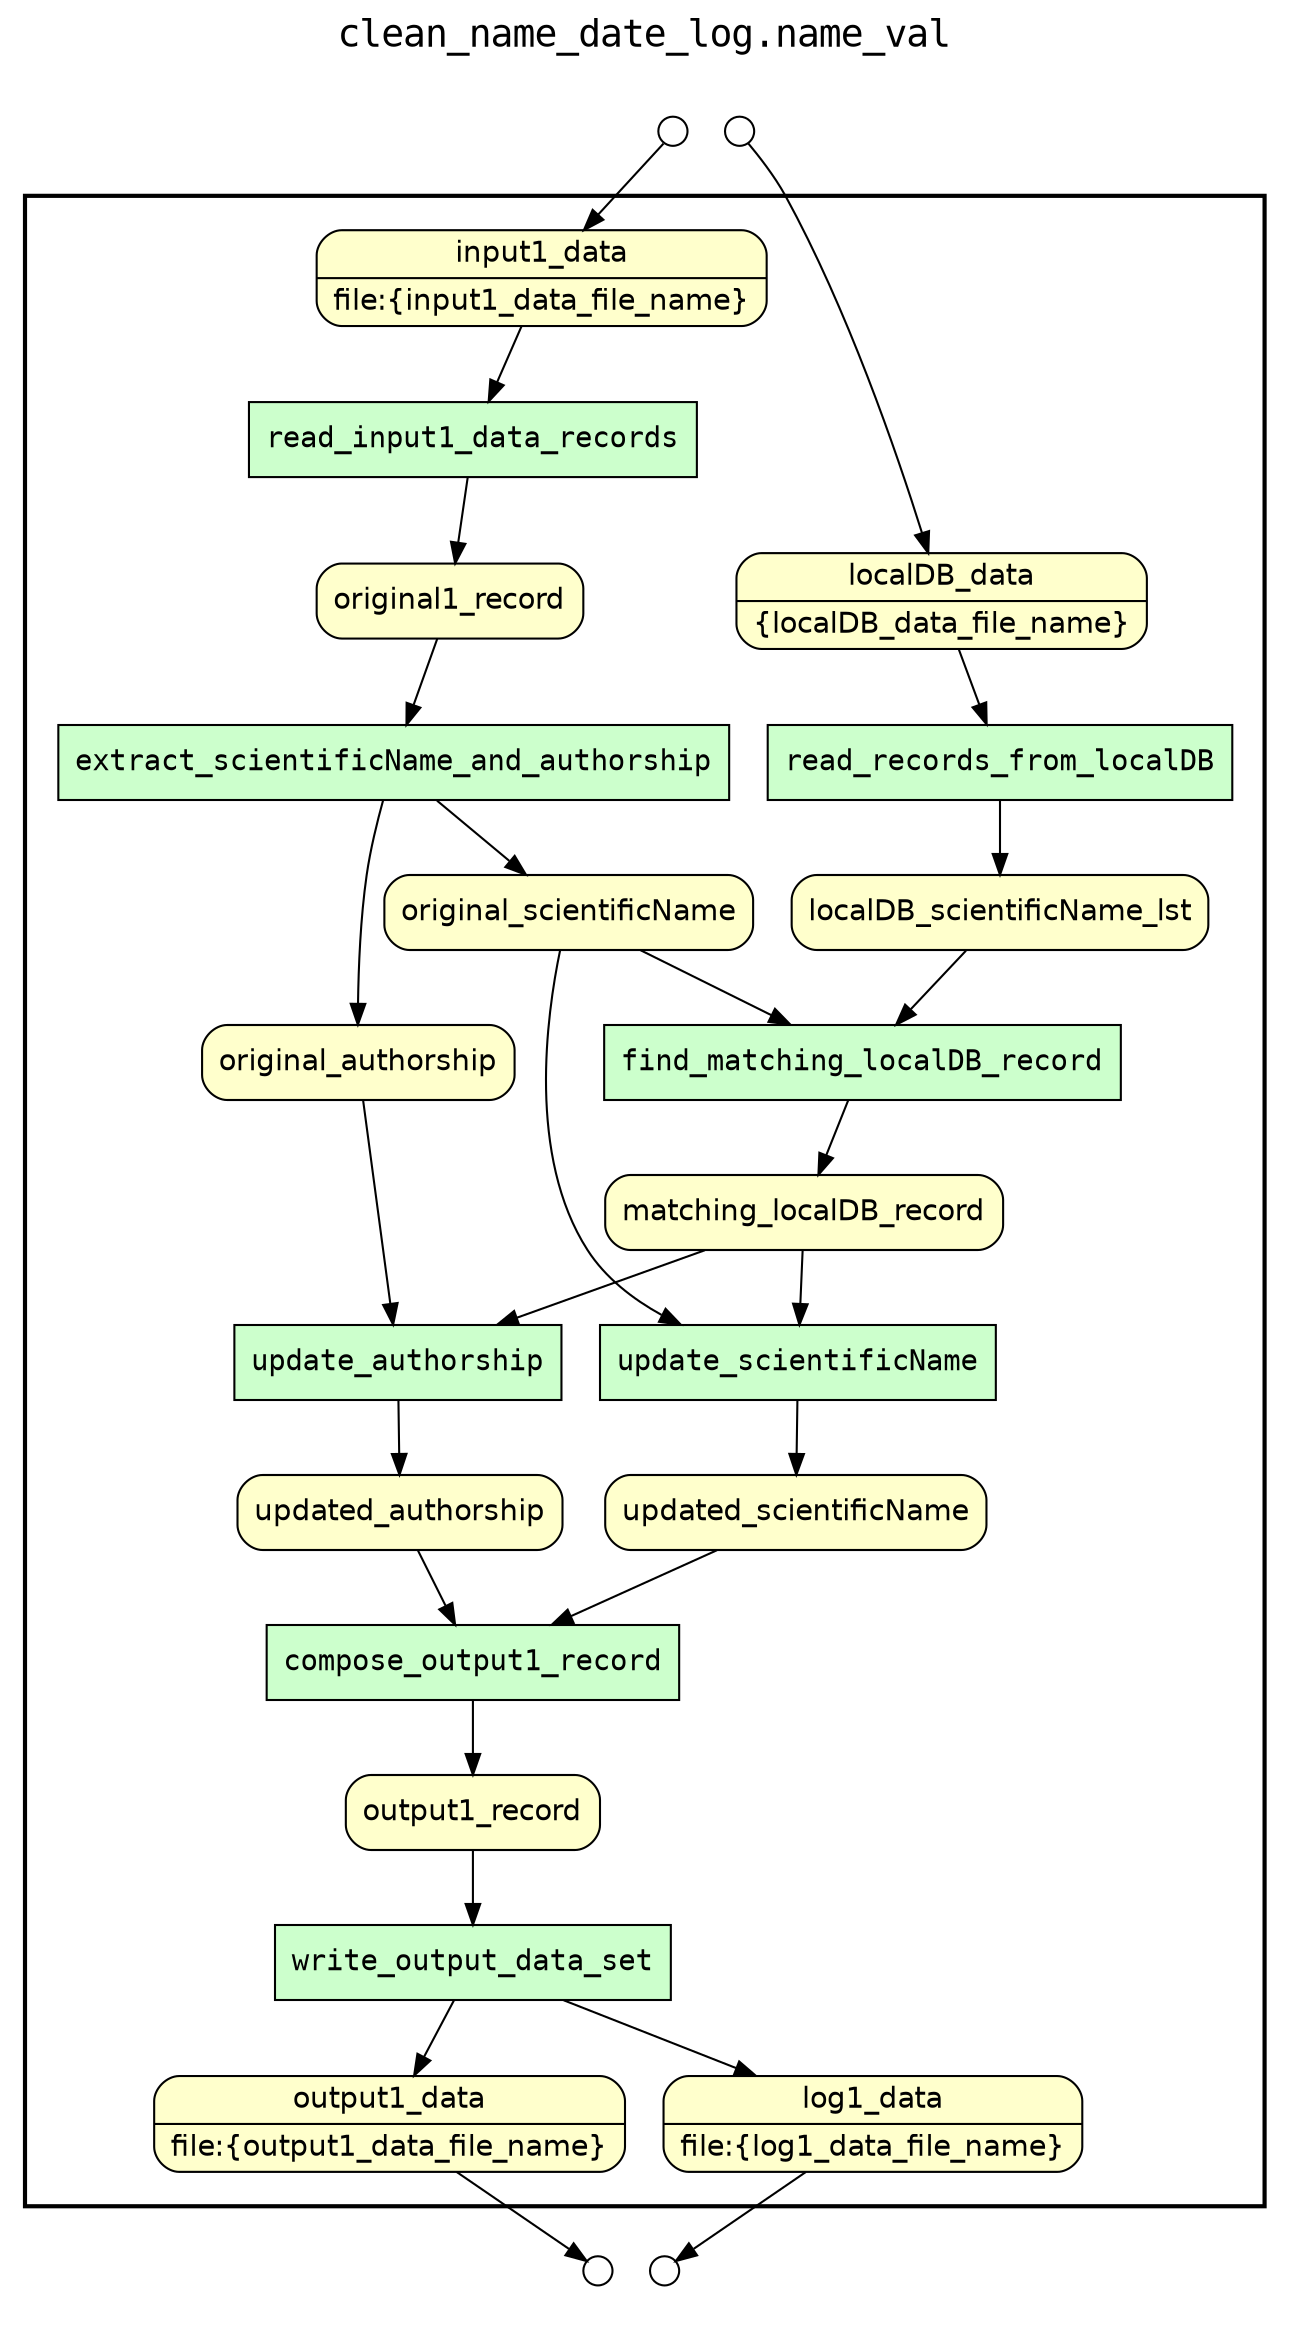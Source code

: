 digraph Workflow {
rankdir=TB
fontname=Courier; fontsize=18; labelloc=t
label="clean_name_date_log.name_val"
subgraph cluster_workflow_box_outer { label=""; color=black; penwidth=2
subgraph cluster_workflow_box_inner { label=""; color=white
node[shape=box style=filled fillcolor="#CCFFCC" peripheries=1 fontname=Courier]
read_records_from_localDB
read_input1_data_records
extract_scientificName_and_authorship
find_matching_localDB_record
update_scientificName
update_authorship
compose_output1_record
write_output_data_set
node[shape=box style="rounded,filled" fillcolor="#FFFFCC" peripheries=1 fontname=Helvetica]
output1_data [shape=record rankdir=LR label="{<f0> output1_data |<f1> file\:\{output1_data_file_name\}}"];
log1_data [shape=record rankdir=LR label="{<f0> log1_data |<f1> file\:\{log1_data_file_name\}}"];
localDB_data [shape=record rankdir=LR label="{<f0> localDB_data |<f1> \{localDB_data_file_name\}}"];
input1_data [shape=record rankdir=LR label="{<f0> input1_data |<f1> file\:\{input1_data_file_name\}}"];
original1_record
original_scientificName
localDB_scientificName_lst
matching_localDB_record
original_authorship
updated_scientificName
updated_authorship
output1_record
node[shape=box style="rounded,filled" fillcolor="#FCFCFC" peripheries=1 fontname=Helvetica]
read_records_from_localDB -> localDB_scientificName_lst
localDB_data -> read_records_from_localDB
read_input1_data_records -> original1_record
input1_data -> read_input1_data_records
extract_scientificName_and_authorship -> original_scientificName
extract_scientificName_and_authorship -> original_authorship
original1_record -> extract_scientificName_and_authorship
find_matching_localDB_record -> matching_localDB_record
original_scientificName -> find_matching_localDB_record
localDB_scientificName_lst -> find_matching_localDB_record
update_scientificName -> updated_scientificName
original_scientificName -> update_scientificName
matching_localDB_record -> update_scientificName
update_authorship -> updated_authorship
matching_localDB_record -> update_authorship
original_authorship -> update_authorship
compose_output1_record -> output1_record
updated_scientificName -> compose_output1_record
updated_authorship -> compose_output1_record
write_output_data_set -> output1_data
write_output_data_set -> log1_data
output1_record -> write_output_data_set
}}
subgraph cluster_input_ports_group_outer { label=""; color=white
subgraph cluster_input_ports_group_inner { label=""; color=white
node[shape=circle style="rounded,filled" fillcolor="#FFFFFF" peripheries=1 fontname=Helvetica width=0.2]
localDB_data_input_port [label=""]
input1_data_input_port [label=""]
}}
subgraph cluster_output_ports_group_outer { label=""; color=white
subgraph cluster_output_ports_group_inner { label=""; color=white
node[shape=circle style="rounded,filled" fillcolor="#FFFFFF" peripheries=1 fontname=Helvetica width=0.2]
output1_data_output_port [label=""]
log1_data_output_port [label=""]
}}
localDB_data_input_port -> localDB_data
input1_data_input_port -> input1_data
output1_data -> output1_data_output_port
log1_data -> log1_data_output_port
}

